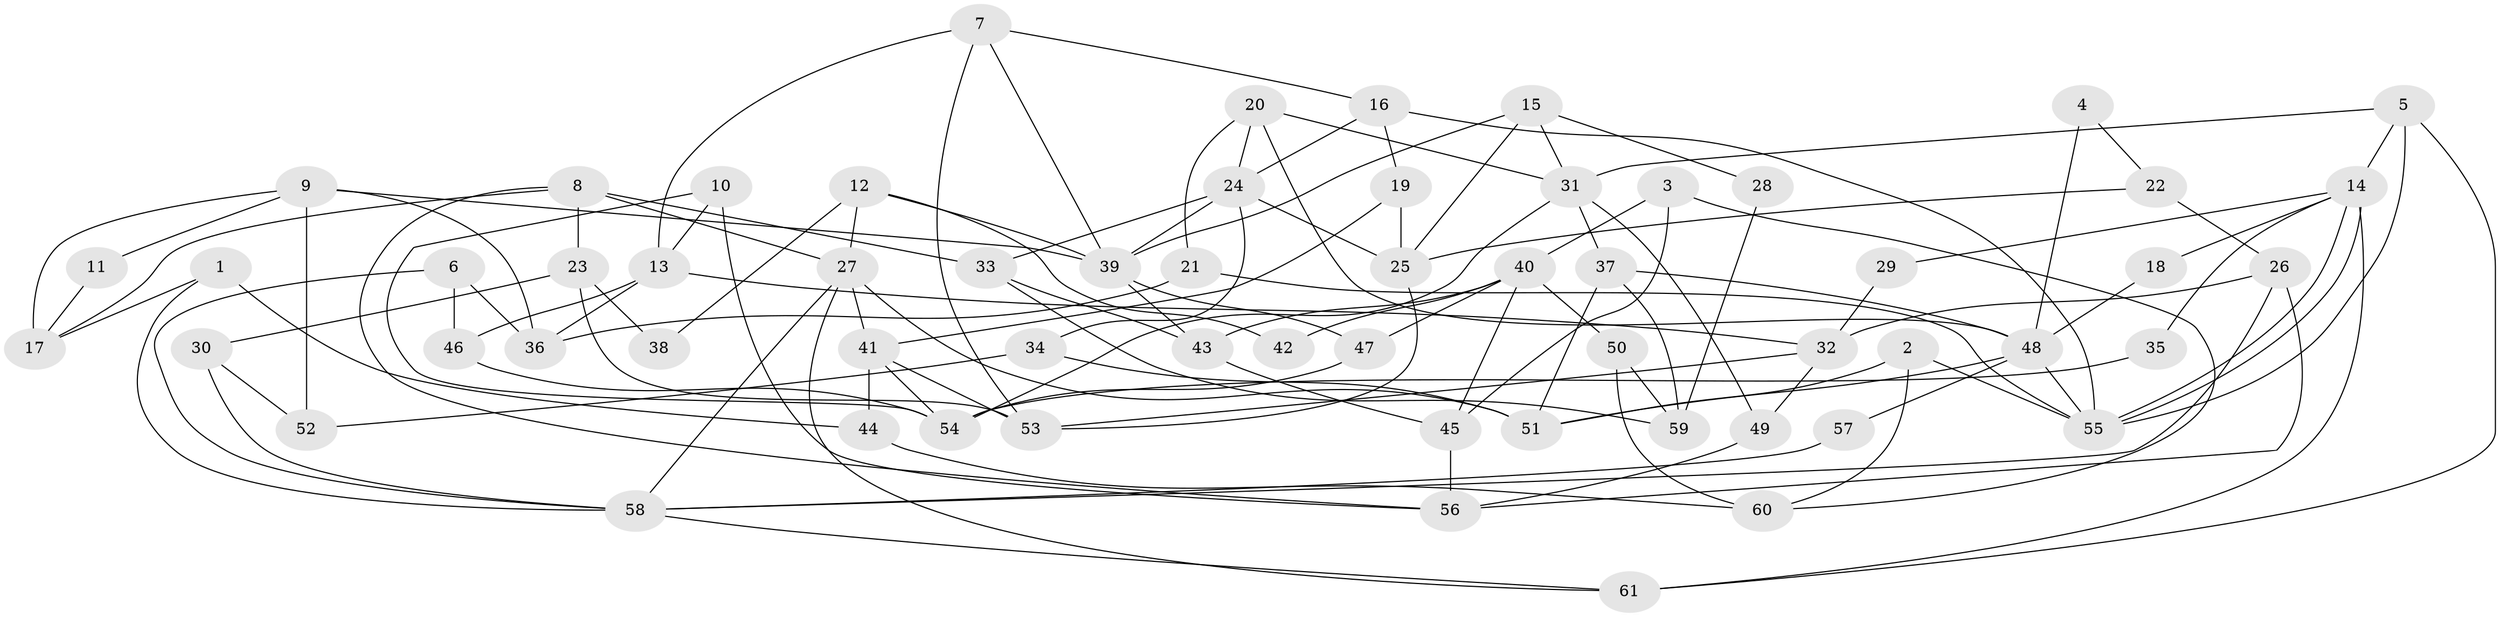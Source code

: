// coarse degree distribution, {4: 0.175, 5: 0.15, 3: 0.2, 7: 0.175, 8: 0.025, 6: 0.175, 2: 0.075, 9: 0.025}
// Generated by graph-tools (version 1.1) at 2025/41/03/06/25 10:41:58]
// undirected, 61 vertices, 122 edges
graph export_dot {
graph [start="1"]
  node [color=gray90,style=filled];
  1;
  2;
  3;
  4;
  5;
  6;
  7;
  8;
  9;
  10;
  11;
  12;
  13;
  14;
  15;
  16;
  17;
  18;
  19;
  20;
  21;
  22;
  23;
  24;
  25;
  26;
  27;
  28;
  29;
  30;
  31;
  32;
  33;
  34;
  35;
  36;
  37;
  38;
  39;
  40;
  41;
  42;
  43;
  44;
  45;
  46;
  47;
  48;
  49;
  50;
  51;
  52;
  53;
  54;
  55;
  56;
  57;
  58;
  59;
  60;
  61;
  1 -- 17;
  1 -- 58;
  1 -- 44;
  2 -- 55;
  2 -- 51;
  2 -- 60;
  3 -- 60;
  3 -- 40;
  3 -- 45;
  4 -- 22;
  4 -- 48;
  5 -- 55;
  5 -- 61;
  5 -- 14;
  5 -- 31;
  6 -- 46;
  6 -- 58;
  6 -- 36;
  7 -- 16;
  7 -- 13;
  7 -- 39;
  7 -- 53;
  8 -- 27;
  8 -- 33;
  8 -- 17;
  8 -- 23;
  8 -- 56;
  9 -- 52;
  9 -- 39;
  9 -- 11;
  9 -- 17;
  9 -- 36;
  10 -- 56;
  10 -- 13;
  10 -- 54;
  11 -- 17;
  12 -- 27;
  12 -- 39;
  12 -- 38;
  12 -- 42;
  13 -- 36;
  13 -- 32;
  13 -- 46;
  14 -- 55;
  14 -- 55;
  14 -- 18;
  14 -- 29;
  14 -- 35;
  14 -- 61;
  15 -- 25;
  15 -- 31;
  15 -- 28;
  15 -- 39;
  16 -- 55;
  16 -- 24;
  16 -- 19;
  18 -- 48;
  19 -- 41;
  19 -- 25;
  20 -- 24;
  20 -- 31;
  20 -- 21;
  20 -- 48;
  21 -- 36;
  21 -- 55;
  22 -- 25;
  22 -- 26;
  23 -- 53;
  23 -- 30;
  23 -- 38;
  24 -- 39;
  24 -- 33;
  24 -- 25;
  24 -- 34;
  25 -- 53;
  26 -- 58;
  26 -- 56;
  26 -- 32;
  27 -- 41;
  27 -- 51;
  27 -- 58;
  27 -- 61;
  28 -- 59;
  29 -- 32;
  30 -- 58;
  30 -- 52;
  31 -- 49;
  31 -- 37;
  31 -- 54;
  32 -- 53;
  32 -- 49;
  33 -- 43;
  33 -- 59;
  34 -- 51;
  34 -- 52;
  35 -- 54;
  37 -- 48;
  37 -- 51;
  37 -- 59;
  39 -- 43;
  39 -- 47;
  40 -- 43;
  40 -- 47;
  40 -- 42;
  40 -- 45;
  40 -- 50;
  41 -- 54;
  41 -- 53;
  41 -- 44;
  43 -- 45;
  44 -- 60;
  45 -- 56;
  46 -- 54;
  47 -- 54;
  48 -- 55;
  48 -- 51;
  48 -- 57;
  49 -- 56;
  50 -- 60;
  50 -- 59;
  57 -- 58;
  58 -- 61;
}

